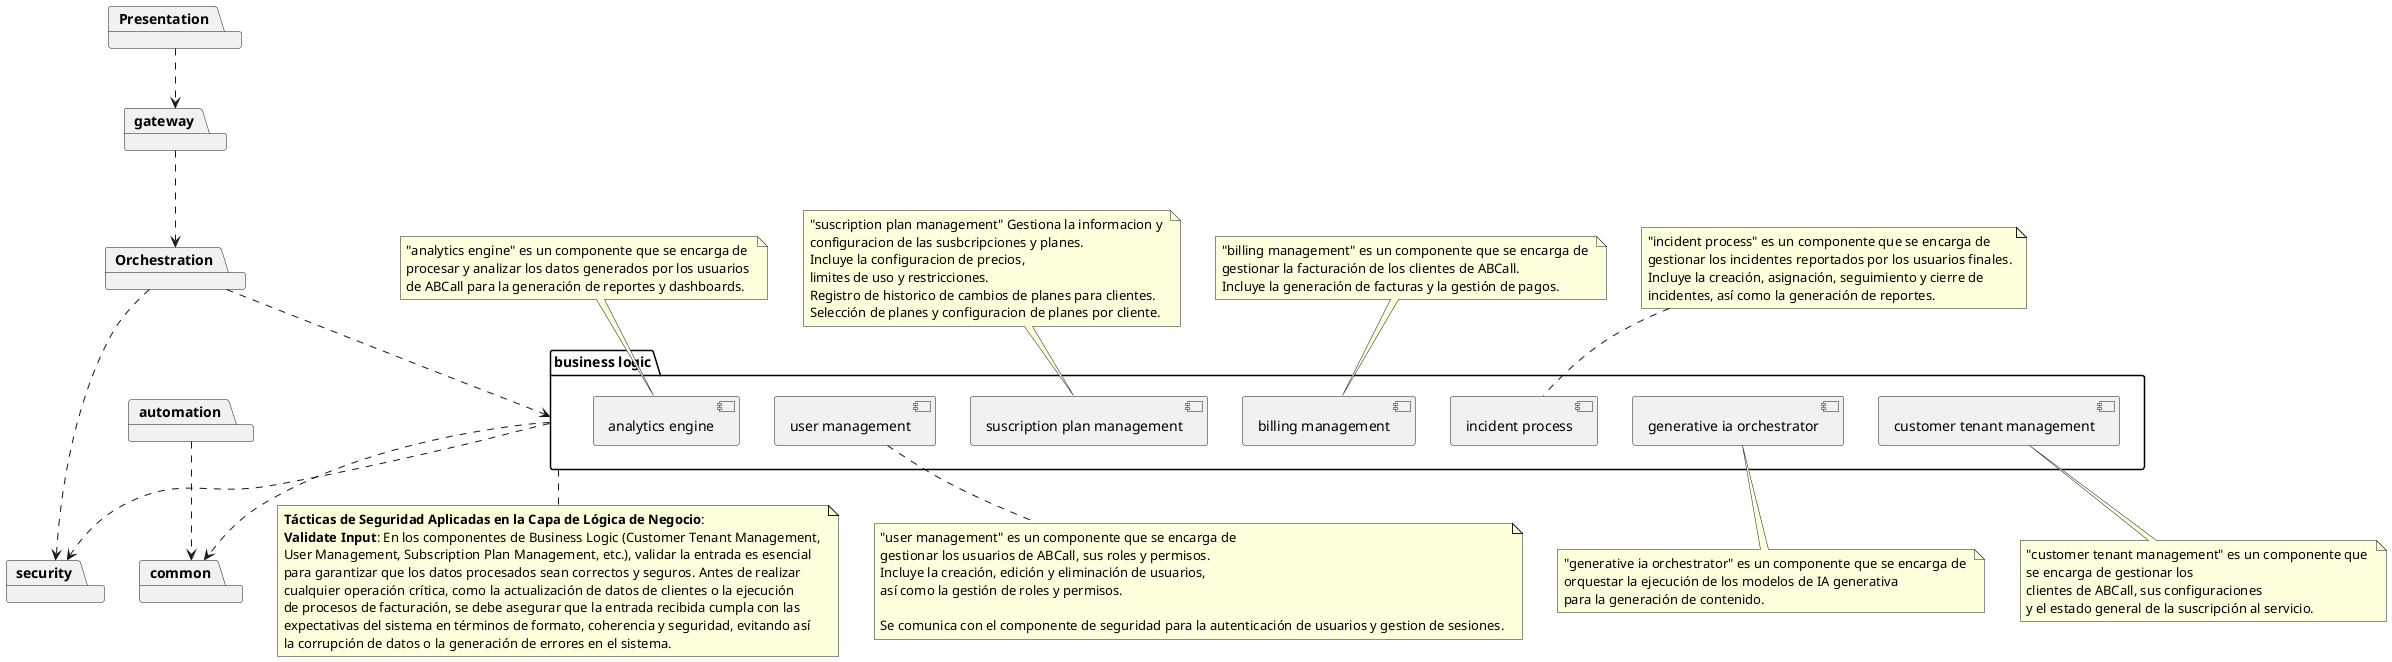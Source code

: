 @startuml

package Presentation
package gateway
package Orchestration
package security 
package automation
package "business logic"{
    component "customer tenant management" 
    component "user management" 
    component "suscription plan management" 
    component "billing management" 
    component "incident process"
    component "generative ia orchestrator" 
    component "analytics engine"
}
package common

Presentation ..> gateway
gateway ..> Orchestration
Orchestration ..> security
Orchestration ..> "business logic"
"business logic" ..> common 
"business logic" ..> security 
automation ..> common

note bottom of "customer tenant management"
    "customer tenant management" es un componente que 
    se encarga de gestionar los 
    clientes de ABCall, sus configuraciones 
    y el estado general de la suscripción al servicio.
end note

note top of "suscription plan management"
    "suscription plan management" Gestiona la informacion y 
    configuracion de las susbcripciones y planes.
    Incluye la configuracion de precios,
    limites de uso y restricciones.
    Registro de historico de cambios de planes para clientes.
    Selección de planes y configuracion de planes por cliente.
end note

note top of "billing management"
    "billing management" es un componente que se encarga de 
    gestionar la facturación de los clientes de ABCall.
    Incluye la generación de facturas y la gestión de pagos.
end note

note top of "incident process"
    "incident process" es un componente que se encarga de 
    gestionar los incidentes reportados por los usuarios finales.
    Incluye la creación, asignación, seguimiento y cierre de 
    incidentes, así como la generación de reportes.
end note

note bottom of "generative ia orchestrator"
    "generative ia orchestrator" es un componente que se encarga de 
    orquestar la ejecución de los modelos de IA generativa 
    para la generación de contenido.
end note

note top of "analytics engine"
    "analytics engine" es un componente que se encarga de 
    procesar y analizar los datos generados por los usuarios 
    de ABCall para la generación de reportes y dashboards.
end note

note bottom of "user management"
    "user management" es un componente que se encarga de 
    gestionar los usuarios de ABCall, sus roles y permisos.
    Incluye la creación, edición y eliminación de usuarios, 
    así como la gestión de roles y permisos.

    Se comunica con el componente de seguridad para la autenticación de usuarios y gestion de sesiones. 
end note

note bottom of "business logic"
    **Tácticas de Seguridad Aplicadas en la Capa de Lógica de Negocio**:
    **Validate Input**: En los componentes de Business Logic (Customer Tenant Management, 
    User Management, Subscription Plan Management, etc.), validar la entrada es esencial 
    para garantizar que los datos procesados sean correctos y seguros. Antes de realizar 
    cualquier operación crítica, como la actualización de datos de clientes o la ejecución 
    de procesos de facturación, se debe asegurar que la entrada recibida cumpla con las 
    expectativas del sistema en términos de formato, coherencia y seguridad, evitando así 
    la corrupción de datos o la generación de errores en el sistema.
end note
@enduml
